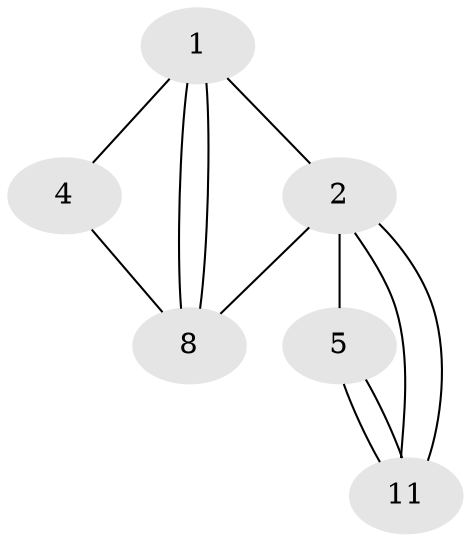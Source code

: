 // Generated by graph-tools (version 1.1) at 2025/46/02/15/25 05:46:28]
// undirected, 6 vertices, 11 edges
graph export_dot {
graph [start="1"]
  node [color=gray90,style=filled];
  1 [super="+6+13+19+20"];
  2 [super="+3+17"];
  4 [super="+13"];
  5 [super="+7+10+14"];
  8 [super="+9+18+20"];
  11 [super="+12+15"];
  1 -- 2;
  1 -- 4;
  1 -- 8;
  1 -- 8;
  2 -- 5;
  2 -- 8;
  2 -- 11;
  2 -- 11;
  4 -- 8;
  5 -- 11;
  5 -- 11;
}
